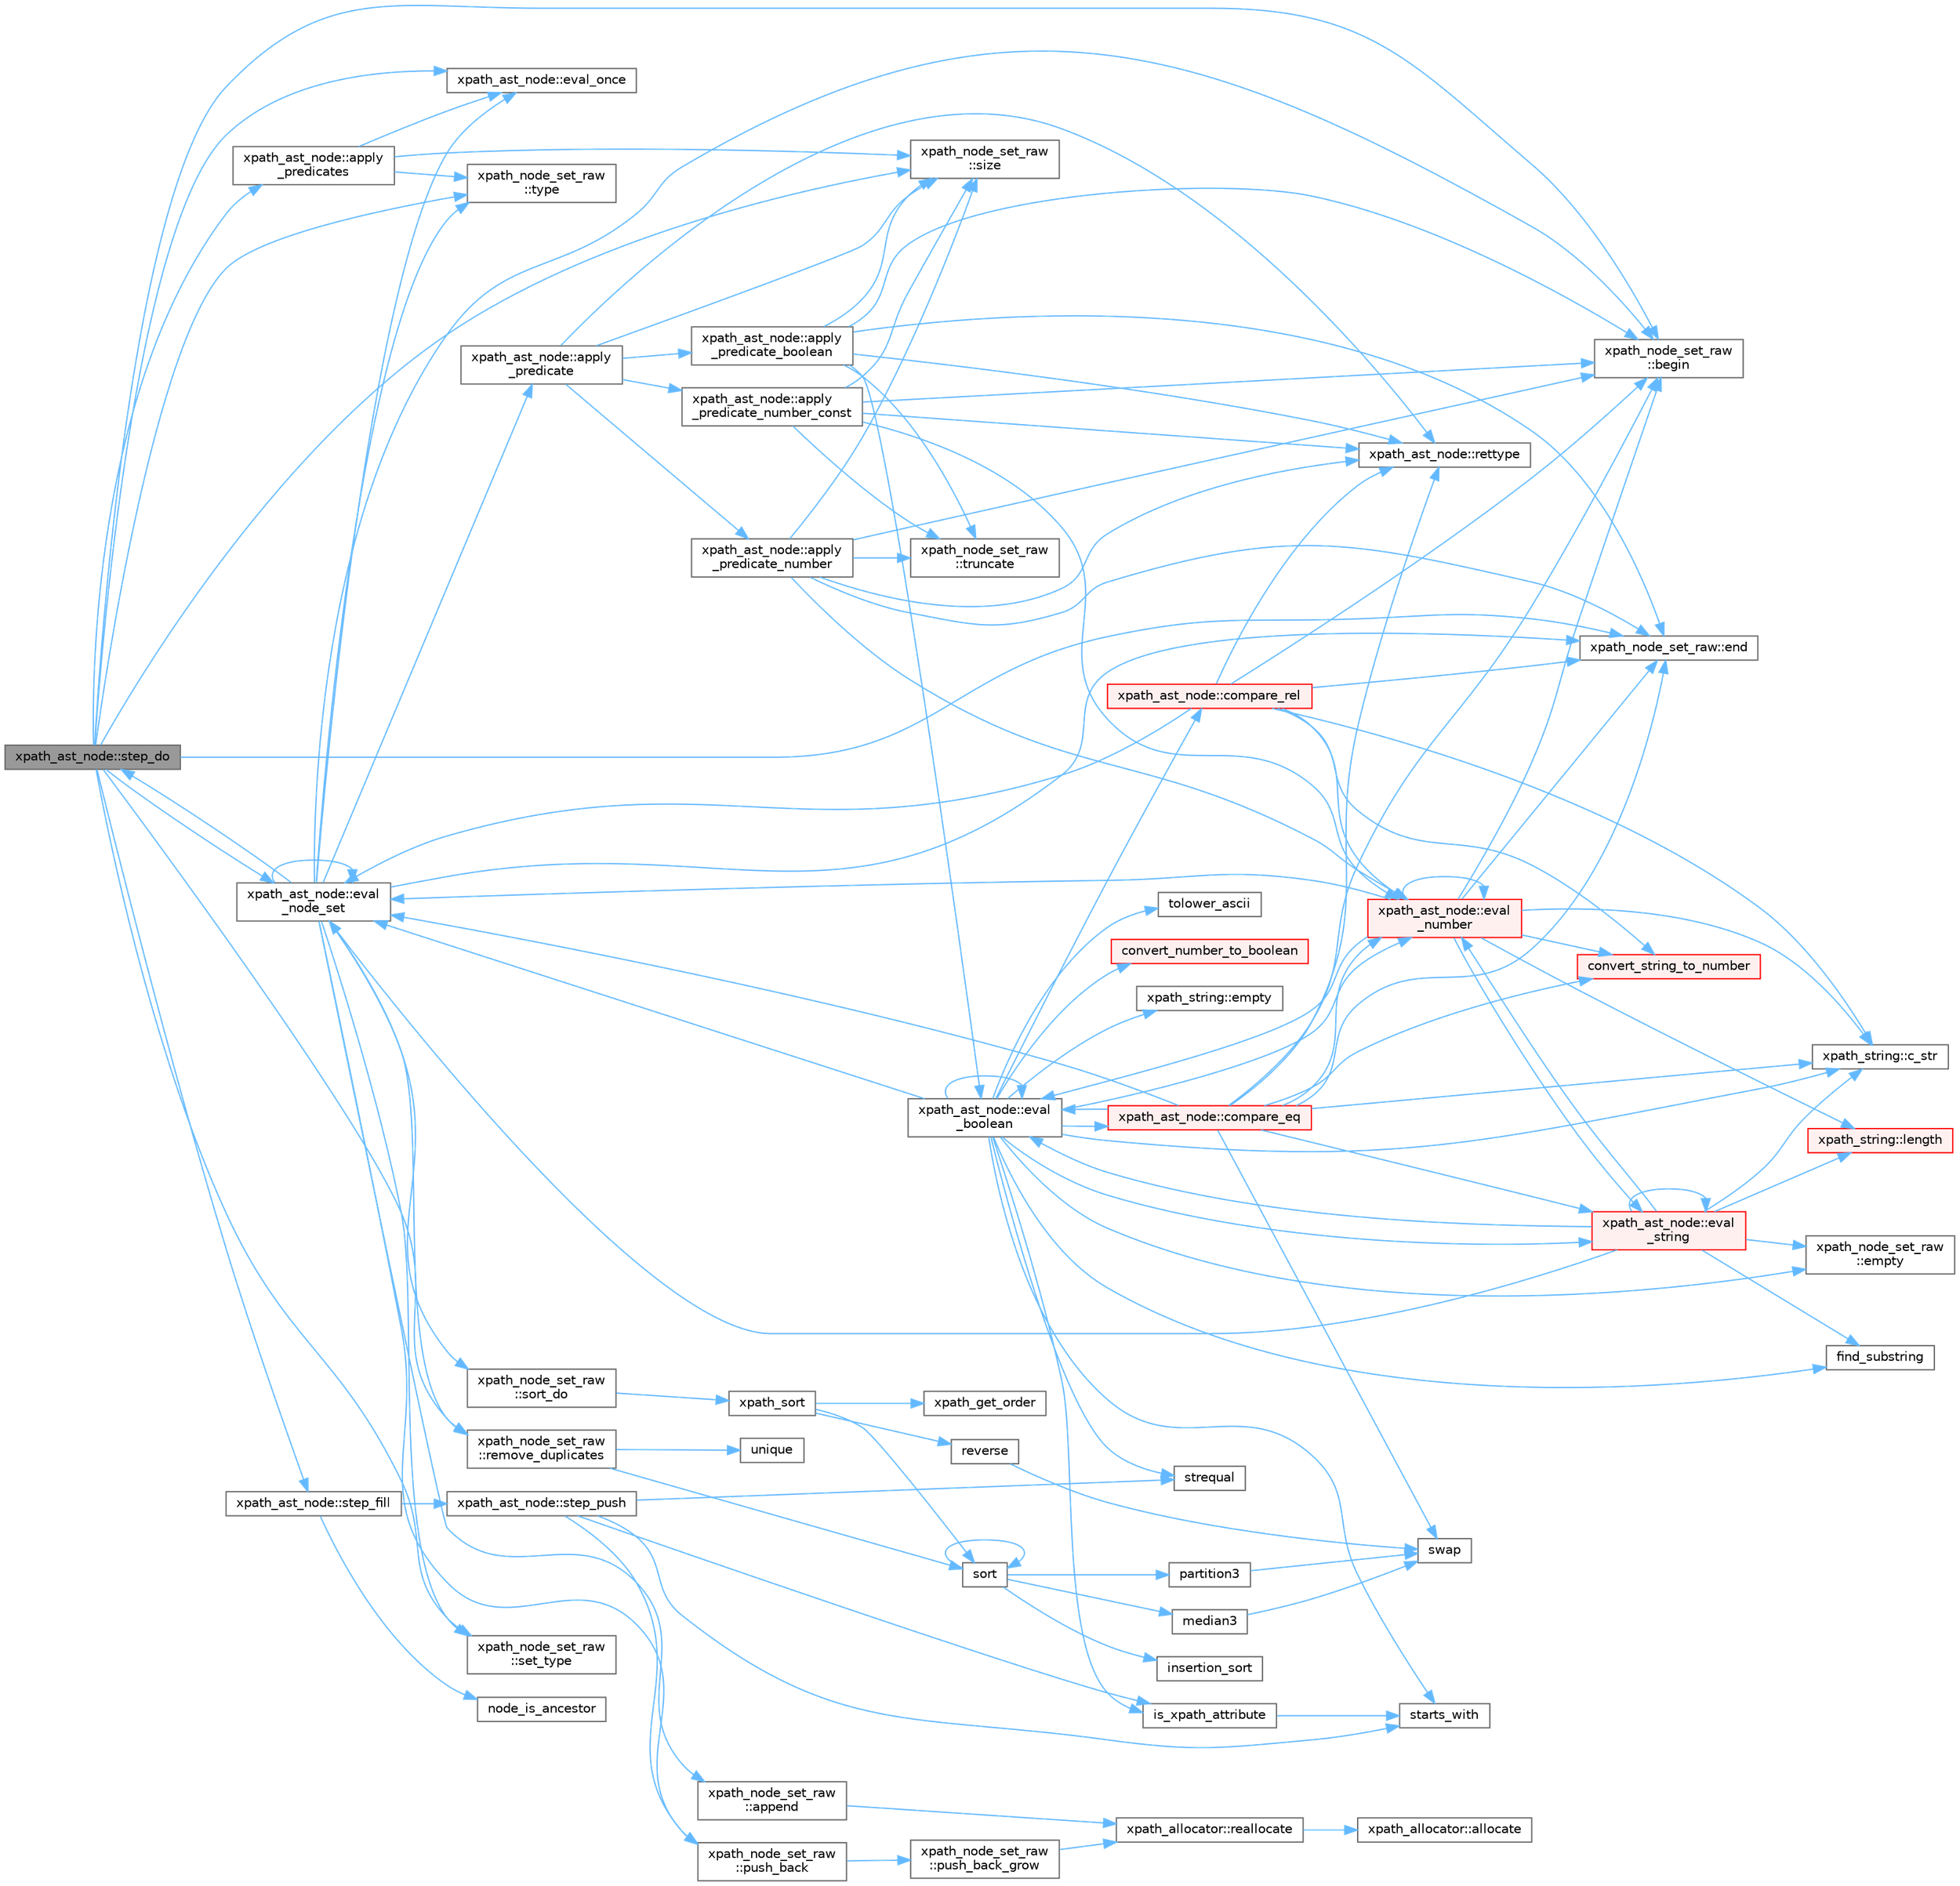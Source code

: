 digraph "xpath_ast_node::step_do"
{
 // INTERACTIVE_SVG=YES
 // LATEX_PDF_SIZE
  bgcolor="transparent";
  edge [fontname=Helvetica,fontsize=10,labelfontname=Helvetica,labelfontsize=10];
  node [fontname=Helvetica,fontsize=10,shape=box,height=0.2,width=0.4];
  rankdir="LR";
  Node1 [id="Node000001",label="xpath_ast_node::step_do",height=0.2,width=0.4,color="gray40", fillcolor="grey60", style="filled", fontcolor="black",tooltip=" "];
  Node1 -> Node2 [id="edge1_Node000001_Node000002",color="steelblue1",style="solid",tooltip=" "];
  Node2 [id="Node000002",label="xpath_ast_node::apply\l_predicates",height=0.2,width=0.4,color="grey40", fillcolor="white", style="filled",URL="$d3/dc5/classxpath__ast__node.html#af025a480dab7dd0bab21157fb9dd3e73",tooltip=" "];
  Node2 -> Node3 [id="edge2_Node000002_Node000003",color="steelblue1",style="solid",tooltip=" "];
  Node3 [id="Node000003",label="xpath_ast_node::eval_once",height=0.2,width=0.4,color="grey40", fillcolor="white", style="filled",URL="$d3/dc5/classxpath__ast__node.html#a35ad012fc33cf3dc51468a67c04aac54",tooltip=" "];
  Node2 -> Node4 [id="edge3_Node000002_Node000004",color="steelblue1",style="solid",tooltip=" "];
  Node4 [id="Node000004",label="xpath_node_set_raw\l::size",height=0.2,width=0.4,color="grey40", fillcolor="white", style="filled",URL="$d1/daf/classxpath__node__set__raw.html#a1e790772073ddeafd7fe93464acb1156",tooltip=" "];
  Node2 -> Node5 [id="edge4_Node000002_Node000005",color="steelblue1",style="solid",tooltip=" "];
  Node5 [id="Node000005",label="xpath_node_set_raw\l::type",height=0.2,width=0.4,color="grey40", fillcolor="white", style="filled",URL="$d1/daf/classxpath__node__set__raw.html#a40f85691234070adc233cc2eac980fbf",tooltip=" "];
  Node1 -> Node6 [id="edge5_Node000001_Node000006",color="steelblue1",style="solid",tooltip=" "];
  Node6 [id="Node000006",label="xpath_node_set_raw\l::begin",height=0.2,width=0.4,color="grey40", fillcolor="white", style="filled",URL="$d1/daf/classxpath__node__set__raw.html#aa7b27af5bb0611715e24d52788a6360d",tooltip=" "];
  Node1 -> Node7 [id="edge6_Node000001_Node000007",color="steelblue1",style="solid",tooltip=" "];
  Node7 [id="Node000007",label="xpath_node_set_raw::end",height=0.2,width=0.4,color="grey40", fillcolor="white", style="filled",URL="$d1/daf/classxpath__node__set__raw.html#a57ee6a2ace876f3d0ad51748be66e684",tooltip=" "];
  Node1 -> Node8 [id="edge7_Node000001_Node000008",color="steelblue1",style="solid",tooltip=" "];
  Node8 [id="Node000008",label="xpath_ast_node::eval\l_node_set",height=0.2,width=0.4,color="grey40", fillcolor="white", style="filled",URL="$d3/dc5/classxpath__ast__node.html#a68cace396dd4eeae67ecfcd34a3a8285",tooltip=" "];
  Node8 -> Node9 [id="edge8_Node000008_Node000009",color="steelblue1",style="solid",tooltip=" "];
  Node9 [id="Node000009",label="xpath_node_set_raw\l::append",height=0.2,width=0.4,color="grey40", fillcolor="white", style="filled",URL="$d1/daf/classxpath__node__set__raw.html#a0c02728de3d895a2d12df9666d60e414",tooltip=" "];
  Node9 -> Node10 [id="edge9_Node000009_Node000010",color="steelblue1",style="solid",tooltip=" "];
  Node10 [id="Node000010",label="xpath_allocator::reallocate",height=0.2,width=0.4,color="grey40", fillcolor="white", style="filled",URL="$d3/d89/structxpath__allocator.html#a5d3ba1b01ba87b2002b348674e9d50b6",tooltip=" "];
  Node10 -> Node11 [id="edge10_Node000010_Node000011",color="steelblue1",style="solid",tooltip=" "];
  Node11 [id="Node000011",label="xpath_allocator::allocate",height=0.2,width=0.4,color="grey40", fillcolor="white", style="filled",URL="$d3/d89/structxpath__allocator.html#a6c13fefbd7038d78b336987f396c8415",tooltip=" "];
  Node8 -> Node12 [id="edge11_Node000008_Node000012",color="steelblue1",style="solid",tooltip=" "];
  Node12 [id="Node000012",label="xpath_ast_node::apply\l_predicate",height=0.2,width=0.4,color="grey40", fillcolor="white", style="filled",URL="$d3/dc5/classxpath__ast__node.html#a7e35f265c9e0712a16e1d8a9db4c7672",tooltip=" "];
  Node12 -> Node13 [id="edge12_Node000012_Node000013",color="steelblue1",style="solid",tooltip=" "];
  Node13 [id="Node000013",label="xpath_ast_node::apply\l_predicate_boolean",height=0.2,width=0.4,color="grey40", fillcolor="white", style="filled",URL="$d3/dc5/classxpath__ast__node.html#ab4e5bbd3f2e83c86a43349374b4bfc22",tooltip=" "];
  Node13 -> Node6 [id="edge13_Node000013_Node000006",color="steelblue1",style="solid",tooltip=" "];
  Node13 -> Node7 [id="edge14_Node000013_Node000007",color="steelblue1",style="solid",tooltip=" "];
  Node13 -> Node14 [id="edge15_Node000013_Node000014",color="steelblue1",style="solid",tooltip=" "];
  Node14 [id="Node000014",label="xpath_ast_node::eval\l_boolean",height=0.2,width=0.4,color="grey40", fillcolor="white", style="filled",URL="$d3/dc5/classxpath__ast__node.html#ab7f965a92023bc2704b8e6fd9f3d7c14",tooltip=" "];
  Node14 -> Node15 [id="edge16_Node000014_Node000015",color="steelblue1",style="solid",tooltip=" "];
  Node15 [id="Node000015",label="xpath_string::c_str",height=0.2,width=0.4,color="grey40", fillcolor="white", style="filled",URL="$dd/d5c/classxpath__string.html#af69f5c575cfd3de179cac76a1b0b5c9e",tooltip=" "];
  Node14 -> Node16 [id="edge17_Node000014_Node000016",color="steelblue1",style="solid",tooltip=" "];
  Node16 [id="Node000016",label="xpath_ast_node::compare_eq",height=0.2,width=0.4,color="red", fillcolor="#FFF0F0", style="filled",URL="$d3/dc5/classxpath__ast__node.html#a98dd7f6e67fe2c56c63056eed835d6a4",tooltip=" "];
  Node16 -> Node6 [id="edge18_Node000016_Node000006",color="steelblue1",style="solid",tooltip=" "];
  Node16 -> Node15 [id="edge19_Node000016_Node000015",color="steelblue1",style="solid",tooltip=" "];
  Node16 -> Node17 [id="edge20_Node000016_Node000017",color="steelblue1",style="solid",tooltip=" "];
  Node17 [id="Node000017",label="convert_string_to_number",height=0.2,width=0.4,color="red", fillcolor="#FFF0F0", style="filled",URL="$db/d20/pugixml_8cpp.html#ac5908a6e73e3b0c5b4ab667a42f413f9",tooltip=" "];
  Node16 -> Node7 [id="edge21_Node000016_Node000007",color="steelblue1",style="solid",tooltip=" "];
  Node16 -> Node14 [id="edge22_Node000016_Node000014",color="steelblue1",style="solid",tooltip=" "];
  Node16 -> Node8 [id="edge23_Node000016_Node000008",color="steelblue1",style="solid",tooltip=" "];
  Node16 -> Node20 [id="edge24_Node000016_Node000020",color="steelblue1",style="solid",tooltip=" "];
  Node20 [id="Node000020",label="xpath_ast_node::eval\l_number",height=0.2,width=0.4,color="red", fillcolor="#FFF0F0", style="filled",URL="$d3/dc5/classxpath__ast__node.html#a92dd7048e28d486bc7f382d1fc6f1de6",tooltip=" "];
  Node20 -> Node6 [id="edge25_Node000020_Node000006",color="steelblue1",style="solid",tooltip=" "];
  Node20 -> Node15 [id="edge26_Node000020_Node000015",color="steelblue1",style="solid",tooltip=" "];
  Node20 -> Node17 [id="edge27_Node000020_Node000017",color="steelblue1",style="solid",tooltip=" "];
  Node20 -> Node7 [id="edge28_Node000020_Node000007",color="steelblue1",style="solid",tooltip=" "];
  Node20 -> Node14 [id="edge29_Node000020_Node000014",color="steelblue1",style="solid",tooltip=" "];
  Node20 -> Node8 [id="edge30_Node000020_Node000008",color="steelblue1",style="solid",tooltip=" "];
  Node20 -> Node20 [id="edge31_Node000020_Node000020",color="steelblue1",style="solid",tooltip=" "];
  Node20 -> Node21 [id="edge32_Node000020_Node000021",color="steelblue1",style="solid",tooltip=" "];
  Node21 [id="Node000021",label="xpath_ast_node::eval\l_string",height=0.2,width=0.4,color="red", fillcolor="#FFF0F0", style="filled",URL="$d3/dc5/classxpath__ast__node.html#a6b675237a590548b68d0e0b97518b6df",tooltip=" "];
  Node21 -> Node15 [id="edge33_Node000021_Node000015",color="steelblue1",style="solid",tooltip=" "];
  Node21 -> Node33 [id="edge34_Node000021_Node000033",color="steelblue1",style="solid",tooltip=" "];
  Node33 [id="Node000033",label="xpath_node_set_raw\l::empty",height=0.2,width=0.4,color="grey40", fillcolor="white", style="filled",URL="$d1/daf/classxpath__node__set__raw.html#a95e517f4bb3d9d79f2f0a4c6c0ce42e5",tooltip=" "];
  Node21 -> Node14 [id="edge35_Node000021_Node000014",color="steelblue1",style="solid",tooltip=" "];
  Node21 -> Node8 [id="edge36_Node000021_Node000008",color="steelblue1",style="solid",tooltip=" "];
  Node21 -> Node20 [id="edge37_Node000021_Node000020",color="steelblue1",style="solid",tooltip=" "];
  Node21 -> Node21 [id="edge38_Node000021_Node000021",color="steelblue1",style="solid",tooltip=" "];
  Node21 -> Node35 [id="edge39_Node000021_Node000035",color="steelblue1",style="solid",tooltip=" "];
  Node35 [id="Node000035",label="find_substring",height=0.2,width=0.4,color="grey40", fillcolor="white", style="filled",URL="$db/d20/pugixml_8cpp.html#abbaaa369216b4de5fac2d475d6a78c62",tooltip=" "];
  Node21 -> Node31 [id="edge40_Node000021_Node000031",color="steelblue1",style="solid",tooltip=" "];
  Node31 [id="Node000031",label="xpath_string::length",height=0.2,width=0.4,color="red", fillcolor="#FFF0F0", style="filled",URL="$dd/d5c/classxpath__string.html#a8469bd7512df66adabd3f5144c4b2ef7",tooltip=" "];
  Node20 -> Node31 [id="edge41_Node000020_Node000031",color="steelblue1",style="solid",tooltip=" "];
  Node16 -> Node21 [id="edge42_Node000016_Node000021",color="steelblue1",style="solid",tooltip=" "];
  Node16 -> Node53 [id="edge43_Node000016_Node000053",color="steelblue1",style="solid",tooltip=" "];
  Node53 [id="Node000053",label="xpath_ast_node::rettype",height=0.2,width=0.4,color="grey40", fillcolor="white", style="filled",URL="$d3/dc5/classxpath__ast__node.html#a2c12e34a46db2a3d0052f9f38bcf1bb6",tooltip=" "];
  Node16 -> Node54 [id="edge44_Node000016_Node000054",color="steelblue1",style="solid",tooltip=" "];
  Node54 [id="Node000054",label="swap",height=0.2,width=0.4,color="grey40", fillcolor="white", style="filled",URL="$db/d20/pugixml_8cpp.html#aab8f818e90a34b18c1da140588eca88d",tooltip=" "];
  Node14 -> Node55 [id="edge45_Node000014_Node000055",color="steelblue1",style="solid",tooltip=" "];
  Node55 [id="Node000055",label="xpath_ast_node::compare_rel",height=0.2,width=0.4,color="red", fillcolor="#FFF0F0", style="filled",URL="$d3/dc5/classxpath__ast__node.html#abb6e4c529276eaf882233dbb6e04e111",tooltip=" "];
  Node55 -> Node6 [id="edge46_Node000055_Node000006",color="steelblue1",style="solid",tooltip=" "];
  Node55 -> Node15 [id="edge47_Node000055_Node000015",color="steelblue1",style="solid",tooltip=" "];
  Node55 -> Node17 [id="edge48_Node000055_Node000017",color="steelblue1",style="solid",tooltip=" "];
  Node55 -> Node7 [id="edge49_Node000055_Node000007",color="steelblue1",style="solid",tooltip=" "];
  Node55 -> Node8 [id="edge50_Node000055_Node000008",color="steelblue1",style="solid",tooltip=" "];
  Node55 -> Node20 [id="edge51_Node000055_Node000020",color="steelblue1",style="solid",tooltip=" "];
  Node55 -> Node53 [id="edge52_Node000055_Node000053",color="steelblue1",style="solid",tooltip=" "];
  Node14 -> Node56 [id="edge53_Node000014_Node000056",color="steelblue1",style="solid",tooltip=" "];
  Node56 [id="Node000056",label="convert_number_to_boolean",height=0.2,width=0.4,color="red", fillcolor="#FFF0F0", style="filled",URL="$db/d20/pugixml_8cpp.html#a15ed2feda8a764a64c49b203e093d996",tooltip=" "];
  Node14 -> Node33 [id="edge54_Node000014_Node000033",color="steelblue1",style="solid",tooltip=" "];
  Node14 -> Node57 [id="edge55_Node000014_Node000057",color="steelblue1",style="solid",tooltip=" "];
  Node57 [id="Node000057",label="xpath_string::empty",height=0.2,width=0.4,color="grey40", fillcolor="white", style="filled",URL="$dd/d5c/classxpath__string.html#a46087349c9a2d297ea127018949bc012",tooltip=" "];
  Node14 -> Node14 [id="edge56_Node000014_Node000014",color="steelblue1",style="solid",tooltip=" "];
  Node14 -> Node8 [id="edge57_Node000014_Node000008",color="steelblue1",style="solid",tooltip=" "];
  Node14 -> Node20 [id="edge58_Node000014_Node000020",color="steelblue1",style="solid",tooltip=" "];
  Node14 -> Node21 [id="edge59_Node000014_Node000021",color="steelblue1",style="solid",tooltip=" "];
  Node14 -> Node35 [id="edge60_Node000014_Node000035",color="steelblue1",style="solid",tooltip=" "];
  Node14 -> Node58 [id="edge61_Node000014_Node000058",color="steelblue1",style="solid",tooltip=" "];
  Node58 [id="Node000058",label="is_xpath_attribute",height=0.2,width=0.4,color="grey40", fillcolor="white", style="filled",URL="$db/d20/pugixml_8cpp.html#a63041941bf2b704523fead76b505d418",tooltip=" "];
  Node58 -> Node59 [id="edge62_Node000058_Node000059",color="steelblue1",style="solid",tooltip=" "];
  Node59 [id="Node000059",label="starts_with",height=0.2,width=0.4,color="grey40", fillcolor="white", style="filled",URL="$db/d20/pugixml_8cpp.html#a4ab3a20f90bd9a6d4d050b7438fe83e3",tooltip=" "];
  Node14 -> Node59 [id="edge63_Node000014_Node000059",color="steelblue1",style="solid",tooltip=" "];
  Node14 -> Node60 [id="edge64_Node000014_Node000060",color="steelblue1",style="solid",tooltip=" "];
  Node60 [id="Node000060",label="strequal",height=0.2,width=0.4,color="grey40", fillcolor="white", style="filled",URL="$db/d20/pugixml_8cpp.html#af682718c79fea7fc666a593dc70764c1",tooltip=" "];
  Node14 -> Node61 [id="edge65_Node000014_Node000061",color="steelblue1",style="solid",tooltip=" "];
  Node61 [id="Node000061",label="tolower_ascii",height=0.2,width=0.4,color="grey40", fillcolor="white", style="filled",URL="$db/d20/pugixml_8cpp.html#afeba7a7ade93e89bc9c83aa616ea7ad6",tooltip=" "];
  Node13 -> Node53 [id="edge66_Node000013_Node000053",color="steelblue1",style="solid",tooltip=" "];
  Node13 -> Node4 [id="edge67_Node000013_Node000004",color="steelblue1",style="solid",tooltip=" "];
  Node13 -> Node62 [id="edge68_Node000013_Node000062",color="steelblue1",style="solid",tooltip=" "];
  Node62 [id="Node000062",label="xpath_node_set_raw\l::truncate",height=0.2,width=0.4,color="grey40", fillcolor="white", style="filled",URL="$d1/daf/classxpath__node__set__raw.html#aba48d228f554065702f3e6d5059f701d",tooltip=" "];
  Node12 -> Node63 [id="edge69_Node000012_Node000063",color="steelblue1",style="solid",tooltip=" "];
  Node63 [id="Node000063",label="xpath_ast_node::apply\l_predicate_number",height=0.2,width=0.4,color="grey40", fillcolor="white", style="filled",URL="$d3/dc5/classxpath__ast__node.html#abf2d4b745493f63aebc1c89d9fde8eed",tooltip=" "];
  Node63 -> Node6 [id="edge70_Node000063_Node000006",color="steelblue1",style="solid",tooltip=" "];
  Node63 -> Node7 [id="edge71_Node000063_Node000007",color="steelblue1",style="solid",tooltip=" "];
  Node63 -> Node20 [id="edge72_Node000063_Node000020",color="steelblue1",style="solid",tooltip=" "];
  Node63 -> Node53 [id="edge73_Node000063_Node000053",color="steelblue1",style="solid",tooltip=" "];
  Node63 -> Node4 [id="edge74_Node000063_Node000004",color="steelblue1",style="solid",tooltip=" "];
  Node63 -> Node62 [id="edge75_Node000063_Node000062",color="steelblue1",style="solid",tooltip=" "];
  Node12 -> Node64 [id="edge76_Node000012_Node000064",color="steelblue1",style="solid",tooltip=" "];
  Node64 [id="Node000064",label="xpath_ast_node::apply\l_predicate_number_const",height=0.2,width=0.4,color="grey40", fillcolor="white", style="filled",URL="$d3/dc5/classxpath__ast__node.html#a8cedd7e15623b9fa431788b8843f1463",tooltip=" "];
  Node64 -> Node6 [id="edge77_Node000064_Node000006",color="steelblue1",style="solid",tooltip=" "];
  Node64 -> Node20 [id="edge78_Node000064_Node000020",color="steelblue1",style="solid",tooltip=" "];
  Node64 -> Node53 [id="edge79_Node000064_Node000053",color="steelblue1",style="solid",tooltip=" "];
  Node64 -> Node4 [id="edge80_Node000064_Node000004",color="steelblue1",style="solid",tooltip=" "];
  Node64 -> Node62 [id="edge81_Node000064_Node000062",color="steelblue1",style="solid",tooltip=" "];
  Node12 -> Node53 [id="edge82_Node000012_Node000053",color="steelblue1",style="solid",tooltip=" "];
  Node12 -> Node4 [id="edge83_Node000012_Node000004",color="steelblue1",style="solid",tooltip=" "];
  Node8 -> Node6 [id="edge84_Node000008_Node000006",color="steelblue1",style="solid",tooltip=" "];
  Node8 -> Node7 [id="edge85_Node000008_Node000007",color="steelblue1",style="solid",tooltip=" "];
  Node8 -> Node8 [id="edge86_Node000008_Node000008",color="steelblue1",style="solid",tooltip=" "];
  Node8 -> Node3 [id="edge87_Node000008_Node000003",color="steelblue1",style="solid",tooltip=" "];
  Node8 -> Node65 [id="edge88_Node000008_Node000065",color="steelblue1",style="solid",tooltip=" "];
  Node65 [id="Node000065",label="xpath_node_set_raw\l::push_back",height=0.2,width=0.4,color="grey40", fillcolor="white", style="filled",URL="$d1/daf/classxpath__node__set__raw.html#a676ec123e5be874869c78ff5c43ae9c2",tooltip=" "];
  Node65 -> Node66 [id="edge89_Node000065_Node000066",color="steelblue1",style="solid",tooltip=" "];
  Node66 [id="Node000066",label="xpath_node_set_raw\l::push_back_grow",height=0.2,width=0.4,color="grey40", fillcolor="white", style="filled",URL="$d1/daf/classxpath__node__set__raw.html#acc913a940e63a136f862e243b4b7495e",tooltip=" "];
  Node66 -> Node10 [id="edge90_Node000066_Node000010",color="steelblue1",style="solid",tooltip=" "];
  Node8 -> Node67 [id="edge91_Node000008_Node000067",color="steelblue1",style="solid",tooltip=" "];
  Node67 [id="Node000067",label="xpath_node_set_raw\l::remove_duplicates",height=0.2,width=0.4,color="grey40", fillcolor="white", style="filled",URL="$d1/daf/classxpath__node__set__raw.html#af82da6fa8d42f9dff9c55e7b93d96e26",tooltip=" "];
  Node67 -> Node68 [id="edge92_Node000067_Node000068",color="steelblue1",style="solid",tooltip=" "];
  Node68 [id="Node000068",label="sort",height=0.2,width=0.4,color="grey40", fillcolor="white", style="filled",URL="$db/d20/pugixml_8cpp.html#a422d054a9e9fa1f5546a8365cd1d757b",tooltip=" "];
  Node68 -> Node69 [id="edge93_Node000068_Node000069",color="steelblue1",style="solid",tooltip=" "];
  Node69 [id="Node000069",label="insertion_sort",height=0.2,width=0.4,color="grey40", fillcolor="white", style="filled",URL="$db/d20/pugixml_8cpp.html#a05865f7b9926553c6a558800fdb25c50",tooltip=" "];
  Node68 -> Node70 [id="edge94_Node000068_Node000070",color="steelblue1",style="solid",tooltip=" "];
  Node70 [id="Node000070",label="median3",height=0.2,width=0.4,color="grey40", fillcolor="white", style="filled",URL="$db/d20/pugixml_8cpp.html#a1212d7df5db87e06b12d2a2705e4b73d",tooltip=" "];
  Node70 -> Node54 [id="edge95_Node000070_Node000054",color="steelblue1",style="solid",tooltip=" "];
  Node68 -> Node71 [id="edge96_Node000068_Node000071",color="steelblue1",style="solid",tooltip=" "];
  Node71 [id="Node000071",label="partition3",height=0.2,width=0.4,color="grey40", fillcolor="white", style="filled",URL="$db/d20/pugixml_8cpp.html#aeb68906c8604e448eb4a5ccea121768f",tooltip=" "];
  Node71 -> Node54 [id="edge97_Node000071_Node000054",color="steelblue1",style="solid",tooltip=" "];
  Node68 -> Node68 [id="edge98_Node000068_Node000068",color="steelblue1",style="solid",tooltip=" "];
  Node67 -> Node72 [id="edge99_Node000067_Node000072",color="steelblue1",style="solid",tooltip=" "];
  Node72 [id="Node000072",label="unique",height=0.2,width=0.4,color="grey40", fillcolor="white", style="filled",URL="$db/d20/pugixml_8cpp.html#a50d3fa6d38fd850cdc7842683e656a11",tooltip=" "];
  Node8 -> Node73 [id="edge100_Node000008_Node000073",color="steelblue1",style="solid",tooltip=" "];
  Node73 [id="Node000073",label="xpath_node_set_raw\l::set_type",height=0.2,width=0.4,color="grey40", fillcolor="white", style="filled",URL="$d1/daf/classxpath__node__set__raw.html#ae73780271d772967f78ddd7b9376cdab",tooltip=" "];
  Node8 -> Node74 [id="edge101_Node000008_Node000074",color="steelblue1",style="solid",tooltip=" "];
  Node74 [id="Node000074",label="xpath_node_set_raw\l::sort_do",height=0.2,width=0.4,color="grey40", fillcolor="white", style="filled",URL="$d1/daf/classxpath__node__set__raw.html#a5e46ee306afc24ea83f6c1181bba3600",tooltip=" "];
  Node74 -> Node75 [id="edge102_Node000074_Node000075",color="steelblue1",style="solid",tooltip=" "];
  Node75 [id="Node000075",label="xpath_sort",height=0.2,width=0.4,color="grey40", fillcolor="white", style="filled",URL="$db/d20/pugixml_8cpp.html#aa3dc89525bc4b2cc03197178e222d401",tooltip=" "];
  Node75 -> Node76 [id="edge103_Node000075_Node000076",color="steelblue1",style="solid",tooltip=" "];
  Node76 [id="Node000076",label="reverse",height=0.2,width=0.4,color="grey40", fillcolor="white", style="filled",URL="$db/d20/pugixml_8cpp.html#a7a6eedef949e55be650bd6d2df60d68d",tooltip=" "];
  Node76 -> Node54 [id="edge104_Node000076_Node000054",color="steelblue1",style="solid",tooltip=" "];
  Node75 -> Node68 [id="edge105_Node000075_Node000068",color="steelblue1",style="solid",tooltip=" "];
  Node75 -> Node77 [id="edge106_Node000075_Node000077",color="steelblue1",style="solid",tooltip=" "];
  Node77 [id="Node000077",label="xpath_get_order",height=0.2,width=0.4,color="grey40", fillcolor="white", style="filled",URL="$db/d20/pugixml_8cpp.html#a4dc17470128c683ab38d7c7d1d5cdf29",tooltip=" "];
  Node8 -> Node1 [id="edge107_Node000008_Node000001",color="steelblue1",style="solid",tooltip=" "];
  Node8 -> Node5 [id="edge108_Node000008_Node000005",color="steelblue1",style="solid",tooltip=" "];
  Node1 -> Node3 [id="edge109_Node000001_Node000003",color="steelblue1",style="solid",tooltip=" "];
  Node1 -> Node67 [id="edge110_Node000001_Node000067",color="steelblue1",style="solid",tooltip=" "];
  Node1 -> Node73 [id="edge111_Node000001_Node000073",color="steelblue1",style="solid",tooltip=" "];
  Node1 -> Node4 [id="edge112_Node000001_Node000004",color="steelblue1",style="solid",tooltip=" "];
  Node1 -> Node78 [id="edge113_Node000001_Node000078",color="steelblue1",style="solid",tooltip=" "];
  Node78 [id="Node000078",label="xpath_ast_node::step_fill",height=0.2,width=0.4,color="grey40", fillcolor="white", style="filled",URL="$d3/dc5/classxpath__ast__node.html#acbc4f5ec0e4d48444564d5101890416e",tooltip=" "];
  Node78 -> Node79 [id="edge114_Node000078_Node000079",color="steelblue1",style="solid",tooltip=" "];
  Node79 [id="Node000079",label="node_is_ancestor",height=0.2,width=0.4,color="grey40", fillcolor="white", style="filled",URL="$db/d20/pugixml_8cpp.html#a417dbf6eefe01fd6dfba270d23986d1a",tooltip=" "];
  Node78 -> Node80 [id="edge115_Node000078_Node000080",color="steelblue1",style="solid",tooltip=" "];
  Node80 [id="Node000080",label="xpath_ast_node::step_push",height=0.2,width=0.4,color="grey40", fillcolor="white", style="filled",URL="$d3/dc5/classxpath__ast__node.html#a4f7aaa038105a1d98a7505606ca2b5a2",tooltip=" "];
  Node80 -> Node58 [id="edge116_Node000080_Node000058",color="steelblue1",style="solid",tooltip=" "];
  Node80 -> Node65 [id="edge117_Node000080_Node000065",color="steelblue1",style="solid",tooltip=" "];
  Node80 -> Node59 [id="edge118_Node000080_Node000059",color="steelblue1",style="solid",tooltip=" "];
  Node80 -> Node60 [id="edge119_Node000080_Node000060",color="steelblue1",style="solid",tooltip=" "];
  Node1 -> Node5 [id="edge120_Node000001_Node000005",color="steelblue1",style="solid",tooltip=" "];
}
